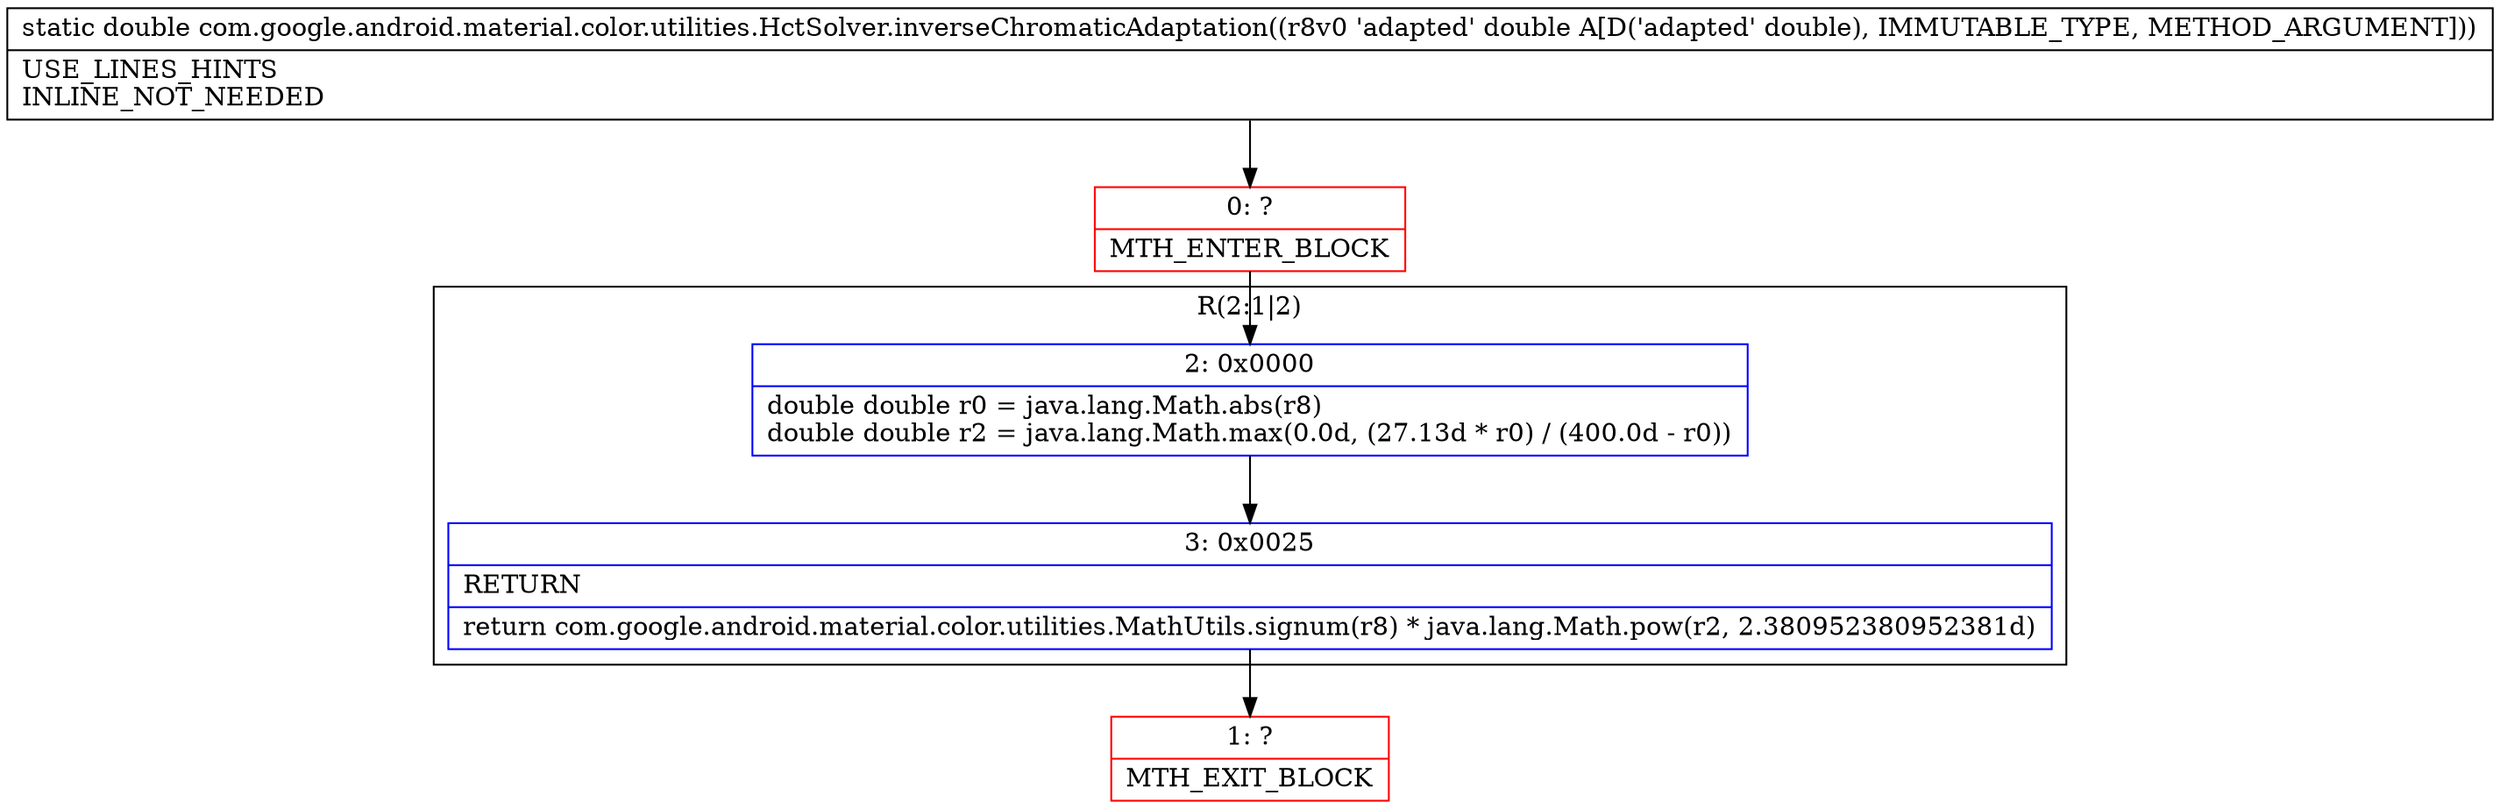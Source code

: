 digraph "CFG forcom.google.android.material.color.utilities.HctSolver.inverseChromaticAdaptation(D)D" {
subgraph cluster_Region_596757166 {
label = "R(2:1|2)";
node [shape=record,color=blue];
Node_2 [shape=record,label="{2\:\ 0x0000|double double r0 = java.lang.Math.abs(r8)\ldouble double r2 = java.lang.Math.max(0.0d, (27.13d * r0) \/ (400.0d \- r0))\l}"];
Node_3 [shape=record,label="{3\:\ 0x0025|RETURN\l|return com.google.android.material.color.utilities.MathUtils.signum(r8) * java.lang.Math.pow(r2, 2.380952380952381d)\l}"];
}
Node_0 [shape=record,color=red,label="{0\:\ ?|MTH_ENTER_BLOCK\l}"];
Node_1 [shape=record,color=red,label="{1\:\ ?|MTH_EXIT_BLOCK\l}"];
MethodNode[shape=record,label="{static double com.google.android.material.color.utilities.HctSolver.inverseChromaticAdaptation((r8v0 'adapted' double A[D('adapted' double), IMMUTABLE_TYPE, METHOD_ARGUMENT]))  | USE_LINES_HINTS\lINLINE_NOT_NEEDED\l}"];
MethodNode -> Node_0;Node_2 -> Node_3;
Node_3 -> Node_1;
Node_0 -> Node_2;
}

